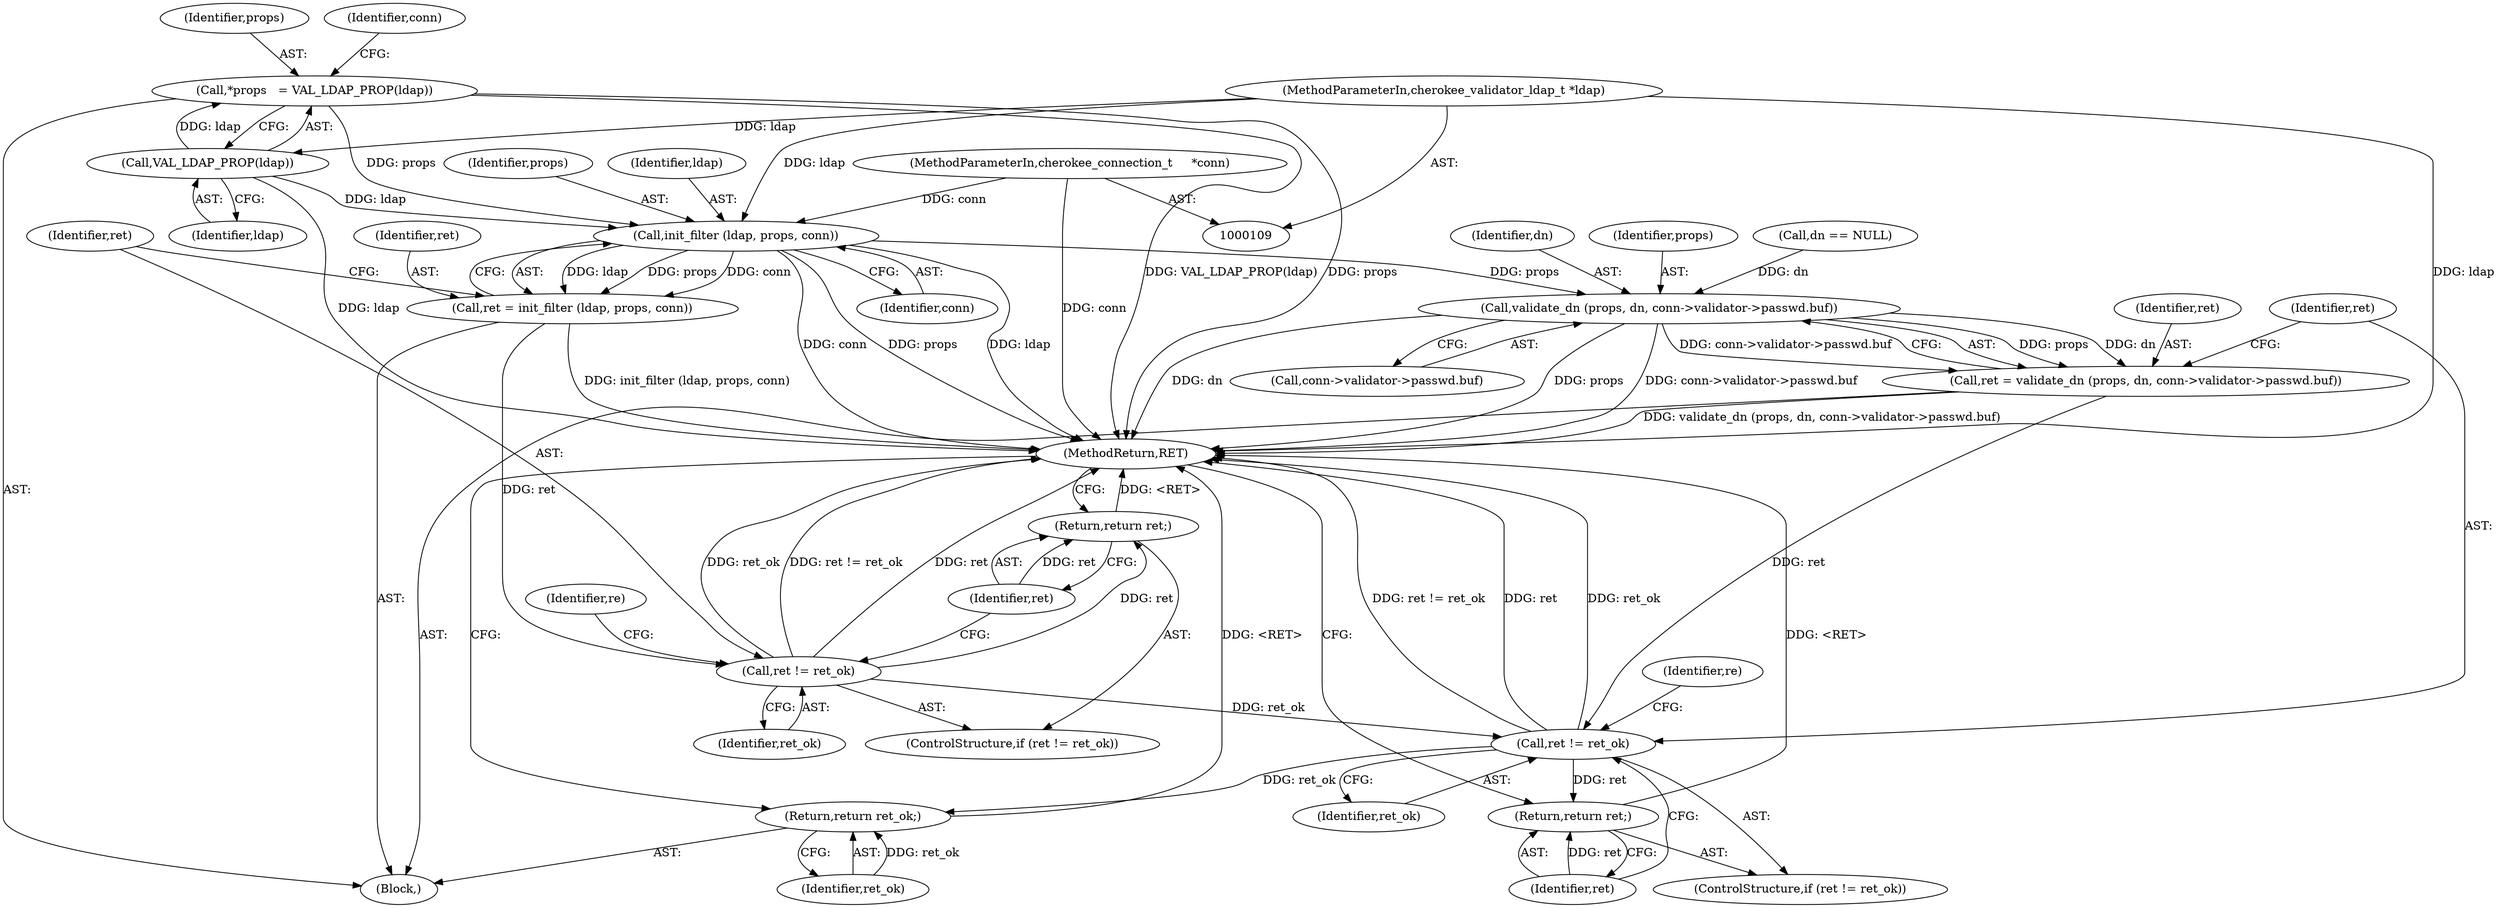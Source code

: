 digraph "0_webserver_fbda667221c51f0aa476a02366e0cf66cb012f88@pointer" {
"1000168" [label="(Call,init_filter (ldap, props, conn))"];
"1000125" [label="(Call,VAL_LDAP_PROP(ldap))"];
"1000110" [label="(MethodParameterIn,cherokee_validator_ldap_t *ldap)"];
"1000123" [label="(Call,*props   = VAL_LDAP_PROP(ldap))"];
"1000111" [label="(MethodParameterIn,cherokee_connection_t     *conn)"];
"1000166" [label="(Call,ret = init_filter (ldap, props, conn))"];
"1000173" [label="(Call,ret != ret_ok)"];
"1000176" [label="(Return,return ret;)"];
"1000298" [label="(Call,ret != ret_ok)"];
"1000301" [label="(Return,return ret;)"];
"1000325" [label="(Return,return ret_ok;)"];
"1000287" [label="(Call,validate_dn (props, dn, conn->validator->passwd.buf))"];
"1000285" [label="(Call,ret = validate_dn (props, dn, conn->validator->passwd.buf))"];
"1000285" [label="(Call,ret = validate_dn (props, dn, conn->validator->passwd.buf))"];
"1000326" [label="(Identifier,ret_ok)"];
"1000111" [label="(MethodParameterIn,cherokee_connection_t     *conn)"];
"1000125" [label="(Call,VAL_LDAP_PROP(ldap))"];
"1000170" [label="(Identifier,props)"];
"1000302" [label="(Identifier,ret)"];
"1000179" [label="(Identifier,re)"];
"1000299" [label="(Identifier,ret)"];
"1000288" [label="(Identifier,props)"];
"1000167" [label="(Identifier,ret)"];
"1000298" [label="(Call,ret != ret_ok)"];
"1000297" [label="(ControlStructure,if (ret != ret_ok))"];
"1000110" [label="(MethodParameterIn,cherokee_validator_ldap_t *ldap)"];
"1000286" [label="(Identifier,ret)"];
"1000166" [label="(Call,ret = init_filter (ldap, props, conn))"];
"1000325" [label="(Return,return ret_ok;)"];
"1000275" [label="(Call,dn == NULL)"];
"1000174" [label="(Identifier,ret)"];
"1000124" [label="(Identifier,props)"];
"1000300" [label="(Identifier,ret_ok)"];
"1000173" [label="(Call,ret != ret_ok)"];
"1000123" [label="(Call,*props   = VAL_LDAP_PROP(ldap))"];
"1000304" [label="(Identifier,re)"];
"1000168" [label="(Call,init_filter (ldap, props, conn))"];
"1000176" [label="(Return,return ret;)"];
"1000131" [label="(Identifier,conn)"];
"1000301" [label="(Return,return ret;)"];
"1000112" [label="(Block,)"];
"1000287" [label="(Call,validate_dn (props, dn, conn->validator->passwd.buf))"];
"1000175" [label="(Identifier,ret_ok)"];
"1000172" [label="(ControlStructure,if (ret != ret_ok))"];
"1000289" [label="(Identifier,dn)"];
"1000177" [label="(Identifier,ret)"];
"1000171" [label="(Identifier,conn)"];
"1000169" [label="(Identifier,ldap)"];
"1000126" [label="(Identifier,ldap)"];
"1000327" [label="(MethodReturn,RET)"];
"1000290" [label="(Call,conn->validator->passwd.buf)"];
"1000168" -> "1000166"  [label="AST: "];
"1000168" -> "1000171"  [label="CFG: "];
"1000169" -> "1000168"  [label="AST: "];
"1000170" -> "1000168"  [label="AST: "];
"1000171" -> "1000168"  [label="AST: "];
"1000166" -> "1000168"  [label="CFG: "];
"1000168" -> "1000327"  [label="DDG: ldap"];
"1000168" -> "1000327"  [label="DDG: conn"];
"1000168" -> "1000327"  [label="DDG: props"];
"1000168" -> "1000166"  [label="DDG: ldap"];
"1000168" -> "1000166"  [label="DDG: props"];
"1000168" -> "1000166"  [label="DDG: conn"];
"1000125" -> "1000168"  [label="DDG: ldap"];
"1000110" -> "1000168"  [label="DDG: ldap"];
"1000123" -> "1000168"  [label="DDG: props"];
"1000111" -> "1000168"  [label="DDG: conn"];
"1000168" -> "1000287"  [label="DDG: props"];
"1000125" -> "1000123"  [label="AST: "];
"1000125" -> "1000126"  [label="CFG: "];
"1000126" -> "1000125"  [label="AST: "];
"1000123" -> "1000125"  [label="CFG: "];
"1000125" -> "1000327"  [label="DDG: ldap"];
"1000125" -> "1000123"  [label="DDG: ldap"];
"1000110" -> "1000125"  [label="DDG: ldap"];
"1000110" -> "1000109"  [label="AST: "];
"1000110" -> "1000327"  [label="DDG: ldap"];
"1000123" -> "1000112"  [label="AST: "];
"1000124" -> "1000123"  [label="AST: "];
"1000131" -> "1000123"  [label="CFG: "];
"1000123" -> "1000327"  [label="DDG: VAL_LDAP_PROP(ldap)"];
"1000123" -> "1000327"  [label="DDG: props"];
"1000111" -> "1000109"  [label="AST: "];
"1000111" -> "1000327"  [label="DDG: conn"];
"1000166" -> "1000112"  [label="AST: "];
"1000167" -> "1000166"  [label="AST: "];
"1000174" -> "1000166"  [label="CFG: "];
"1000166" -> "1000327"  [label="DDG: init_filter (ldap, props, conn)"];
"1000166" -> "1000173"  [label="DDG: ret"];
"1000173" -> "1000172"  [label="AST: "];
"1000173" -> "1000175"  [label="CFG: "];
"1000174" -> "1000173"  [label="AST: "];
"1000175" -> "1000173"  [label="AST: "];
"1000177" -> "1000173"  [label="CFG: "];
"1000179" -> "1000173"  [label="CFG: "];
"1000173" -> "1000327"  [label="DDG: ret != ret_ok"];
"1000173" -> "1000327"  [label="DDG: ret"];
"1000173" -> "1000327"  [label="DDG: ret_ok"];
"1000173" -> "1000176"  [label="DDG: ret"];
"1000173" -> "1000298"  [label="DDG: ret_ok"];
"1000176" -> "1000172"  [label="AST: "];
"1000176" -> "1000177"  [label="CFG: "];
"1000177" -> "1000176"  [label="AST: "];
"1000327" -> "1000176"  [label="CFG: "];
"1000176" -> "1000327"  [label="DDG: <RET>"];
"1000177" -> "1000176"  [label="DDG: ret"];
"1000298" -> "1000297"  [label="AST: "];
"1000298" -> "1000300"  [label="CFG: "];
"1000299" -> "1000298"  [label="AST: "];
"1000300" -> "1000298"  [label="AST: "];
"1000302" -> "1000298"  [label="CFG: "];
"1000304" -> "1000298"  [label="CFG: "];
"1000298" -> "1000327"  [label="DDG: ret != ret_ok"];
"1000298" -> "1000327"  [label="DDG: ret"];
"1000298" -> "1000327"  [label="DDG: ret_ok"];
"1000285" -> "1000298"  [label="DDG: ret"];
"1000298" -> "1000301"  [label="DDG: ret"];
"1000298" -> "1000325"  [label="DDG: ret_ok"];
"1000301" -> "1000297"  [label="AST: "];
"1000301" -> "1000302"  [label="CFG: "];
"1000302" -> "1000301"  [label="AST: "];
"1000327" -> "1000301"  [label="CFG: "];
"1000301" -> "1000327"  [label="DDG: <RET>"];
"1000302" -> "1000301"  [label="DDG: ret"];
"1000325" -> "1000112"  [label="AST: "];
"1000325" -> "1000326"  [label="CFG: "];
"1000326" -> "1000325"  [label="AST: "];
"1000327" -> "1000325"  [label="CFG: "];
"1000325" -> "1000327"  [label="DDG: <RET>"];
"1000326" -> "1000325"  [label="DDG: ret_ok"];
"1000287" -> "1000285"  [label="AST: "];
"1000287" -> "1000290"  [label="CFG: "];
"1000288" -> "1000287"  [label="AST: "];
"1000289" -> "1000287"  [label="AST: "];
"1000290" -> "1000287"  [label="AST: "];
"1000285" -> "1000287"  [label="CFG: "];
"1000287" -> "1000327"  [label="DDG: conn->validator->passwd.buf"];
"1000287" -> "1000327"  [label="DDG: dn"];
"1000287" -> "1000327"  [label="DDG: props"];
"1000287" -> "1000285"  [label="DDG: props"];
"1000287" -> "1000285"  [label="DDG: dn"];
"1000287" -> "1000285"  [label="DDG: conn->validator->passwd.buf"];
"1000275" -> "1000287"  [label="DDG: dn"];
"1000285" -> "1000112"  [label="AST: "];
"1000286" -> "1000285"  [label="AST: "];
"1000299" -> "1000285"  [label="CFG: "];
"1000285" -> "1000327"  [label="DDG: validate_dn (props, dn, conn->validator->passwd.buf)"];
}
